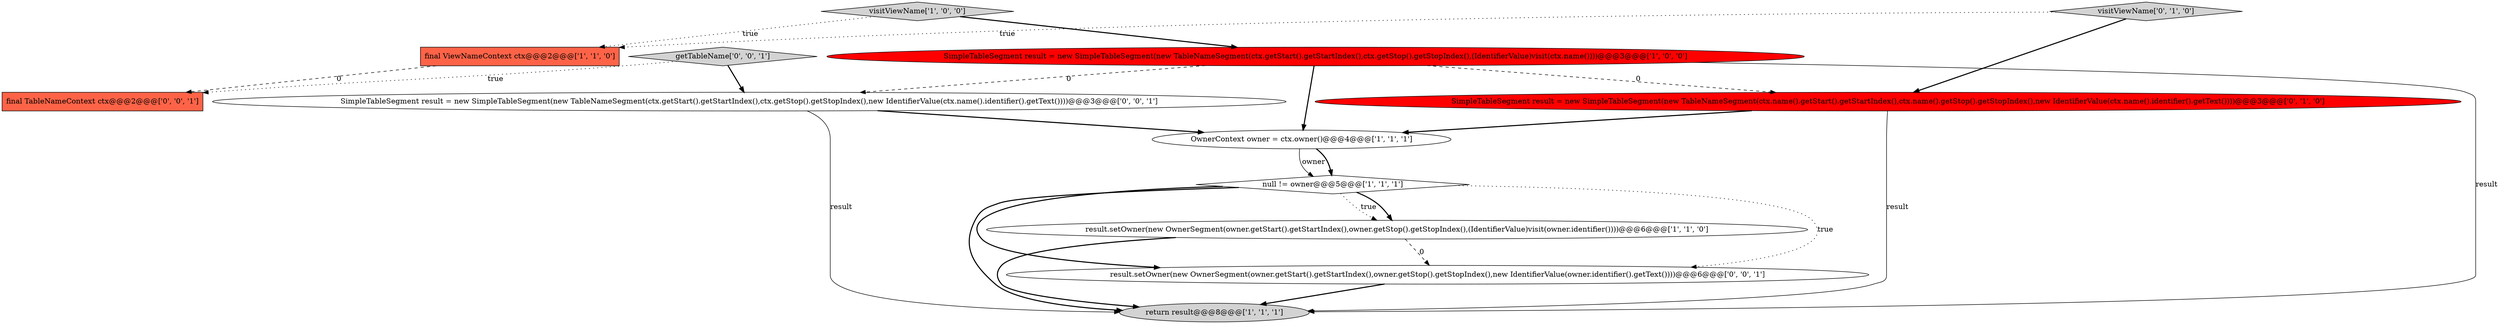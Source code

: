 digraph {
8 [style = filled, label = "SimpleTableSegment result = new SimpleTableSegment(new TableNameSegment(ctx.name().getStart().getStartIndex(),ctx.name().getStop().getStopIndex(),new IdentifierValue(ctx.name().identifier().getText())))@@@3@@@['0', '1', '0']", fillcolor = red, shape = ellipse image = "AAA1AAABBB2BBB"];
7 [style = filled, label = "visitViewName['0', '1', '0']", fillcolor = lightgray, shape = diamond image = "AAA0AAABBB2BBB"];
0 [style = filled, label = "null != owner@@@5@@@['1', '1', '1']", fillcolor = white, shape = diamond image = "AAA0AAABBB1BBB"];
12 [style = filled, label = "getTableName['0', '0', '1']", fillcolor = lightgray, shape = diamond image = "AAA0AAABBB3BBB"];
9 [style = filled, label = "SimpleTableSegment result = new SimpleTableSegment(new TableNameSegment(ctx.getStart().getStartIndex(),ctx.getStop().getStopIndex(),new IdentifierValue(ctx.name().identifier().getText())))@@@3@@@['0', '0', '1']", fillcolor = white, shape = ellipse image = "AAA0AAABBB3BBB"];
11 [style = filled, label = "final TableNameContext ctx@@@2@@@['0', '0', '1']", fillcolor = tomato, shape = box image = "AAA0AAABBB3BBB"];
4 [style = filled, label = "result.setOwner(new OwnerSegment(owner.getStart().getStartIndex(),owner.getStop().getStopIndex(),(IdentifierValue)visit(owner.identifier())))@@@6@@@['1', '1', '0']", fillcolor = white, shape = ellipse image = "AAA0AAABBB1BBB"];
5 [style = filled, label = "visitViewName['1', '0', '0']", fillcolor = lightgray, shape = diamond image = "AAA0AAABBB1BBB"];
6 [style = filled, label = "final ViewNameContext ctx@@@2@@@['1', '1', '0']", fillcolor = tomato, shape = box image = "AAA0AAABBB1BBB"];
1 [style = filled, label = "OwnerContext owner = ctx.owner()@@@4@@@['1', '1', '1']", fillcolor = white, shape = ellipse image = "AAA0AAABBB1BBB"];
3 [style = filled, label = "return result@@@8@@@['1', '1', '1']", fillcolor = lightgray, shape = ellipse image = "AAA0AAABBB1BBB"];
2 [style = filled, label = "SimpleTableSegment result = new SimpleTableSegment(new TableNameSegment(ctx.getStart().getStartIndex(),ctx.getStop().getStopIndex(),(IdentifierValue)visit(ctx.name())))@@@3@@@['1', '0', '0']", fillcolor = red, shape = ellipse image = "AAA1AAABBB1BBB"];
10 [style = filled, label = "result.setOwner(new OwnerSegment(owner.getStart().getStartIndex(),owner.getStop().getStopIndex(),new IdentifierValue(owner.identifier().getText())))@@@6@@@['0', '0', '1']", fillcolor = white, shape = ellipse image = "AAA0AAABBB3BBB"];
0->3 [style = bold, label=""];
4->3 [style = bold, label=""];
7->6 [style = dotted, label="true"];
0->10 [style = dotted, label="true"];
2->1 [style = bold, label=""];
0->4 [style = dotted, label="true"];
6->11 [style = dashed, label="0"];
1->0 [style = solid, label="owner"];
5->6 [style = dotted, label="true"];
10->3 [style = bold, label=""];
1->0 [style = bold, label=""];
7->8 [style = bold, label=""];
12->9 [style = bold, label=""];
2->8 [style = dashed, label="0"];
12->11 [style = dotted, label="true"];
8->1 [style = bold, label=""];
5->2 [style = bold, label=""];
0->10 [style = bold, label=""];
0->4 [style = bold, label=""];
2->9 [style = dashed, label="0"];
8->3 [style = solid, label="result"];
9->1 [style = bold, label=""];
9->3 [style = solid, label="result"];
4->10 [style = dashed, label="0"];
2->3 [style = solid, label="result"];
}
